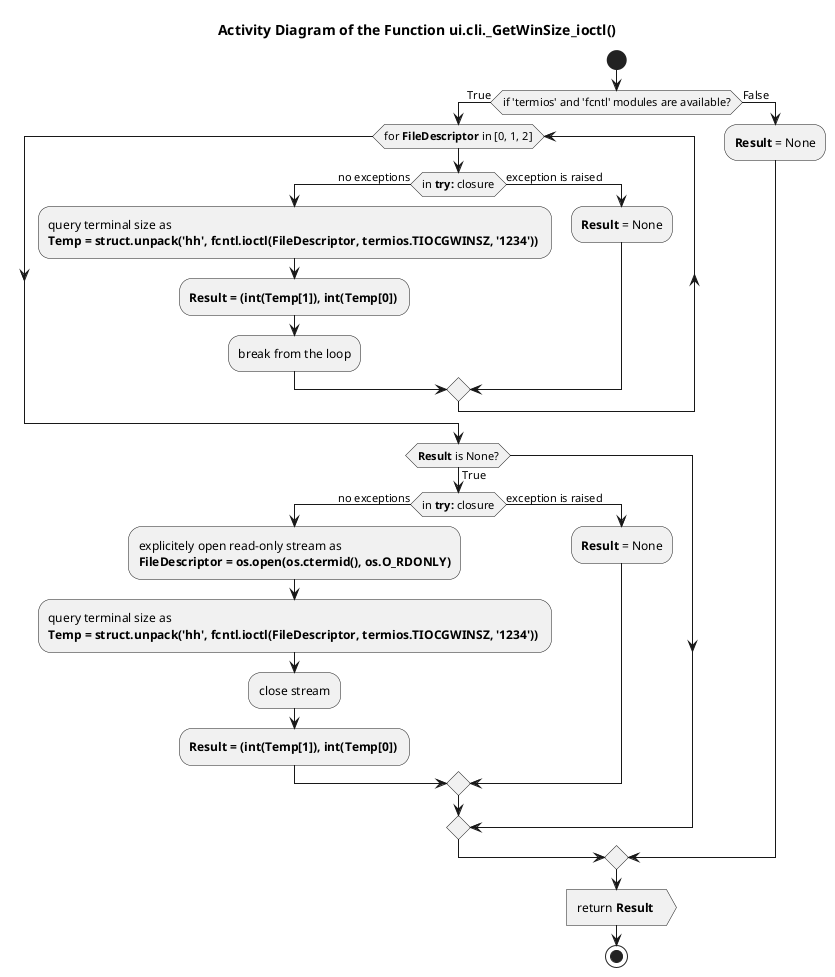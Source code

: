 @startuml sudoku_ui_cli_terminal_size_getwinsize_ioctl

title Activity Diagram of the Function ui.cli._GetWinSize_ioctl()

start

if (if 'termios' and 'fcntl' modules are available?) then (True)
    while (for <b>FileDescriptor</b> in [0, 1, 2])
        if (in <b>try:</b> closure) then (no exceptions)
            :query terminal size as\n<b>Temp = struct.unpack('hh', fcntl.ioctl(FileDescriptor, termios.TIOCGWINSZ, '1234'))</b> ;
            
            :<b>Result = (int(Temp[1]), int(Temp[0])</b> ;
            
            :break from the loop;
        else (exception is raised)
            :<b>Result</b> = None;
        endif
    end while
    
    if (<b>Result</b> is None?) then (True)
        if (in <b>try:</b> closure) then (no exceptions)
            :explicitely open read-only stream as\n<b>FileDescriptor = os.open(os.ctermid(), os.O_RDONLY)</b>;
            
            :query terminal size as\n<b>Temp = struct.unpack('hh', fcntl.ioctl(FileDescriptor, termios.TIOCGWINSZ, '1234'))</b> ;
            
            :close stream;
            
            :<b>Result = (int(Temp[1]), int(Temp[0])</b> ;
        else (exception is raised)
            :<b>Result</b> = None;
        endif
    endif
else (False)
    :<b>Result</b> = None;
endif

:return <b>Result</b> >

stop

@enduml